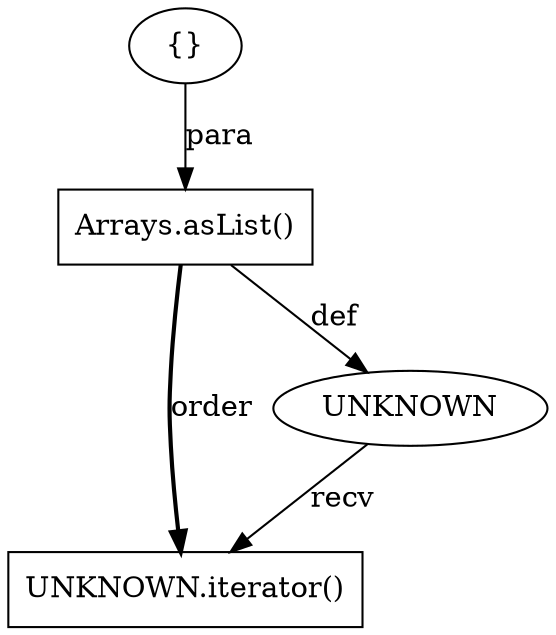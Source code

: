 digraph "AUG" {

  1 [ label="UNKNOWN.iterator()" shape="box" ];
  2 [ label="UNKNOWN" shape="ellipse" ];
  3 [ label="Arrays.asList()" shape="box" ];
  4 [ label="{}" shape="ellipse" ];
  3 -> 1 [ label="order" style="bold" ];
  2 -> 1 [ label="recv" style="solid" ];
  3 -> 2 [ label="def" style="solid" ];
  4 -> 3 [ label="para" style="solid" ];
}
